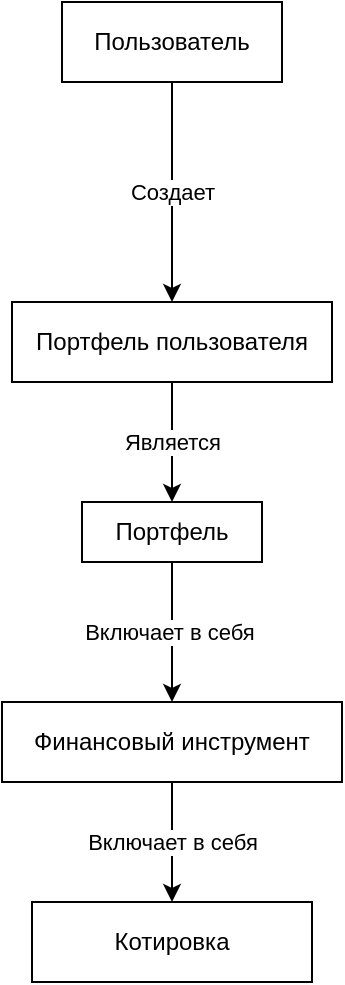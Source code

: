 <mxfile version="21.3.8" type="github">
  <diagram name="Страница 1" id="5YDnzwL6fyEWMy44GrpP">
    <mxGraphModel dx="1434" dy="707" grid="1" gridSize="10" guides="1" tooltips="1" connect="1" arrows="1" fold="1" page="1" pageScale="1" pageWidth="827" pageHeight="1169" math="0" shadow="0">
      <root>
        <mxCell id="0" />
        <mxCell id="1" parent="0" />
        <mxCell id="HTT1Jb8f-49O4zTfWvhW-9" value="Создает" style="edgeStyle=orthogonalEdgeStyle;rounded=0;orthogonalLoop=1;jettySize=auto;html=1;entryX=0.5;entryY=0;entryDx=0;entryDy=0;" parent="1" source="HTT1Jb8f-49O4zTfWvhW-1" target="HTT1Jb8f-49O4zTfWvhW-2" edge="1">
          <mxGeometry relative="1" as="geometry" />
        </mxCell>
        <mxCell id="HTT1Jb8f-49O4zTfWvhW-1" value="Пользователь" style="html=1;whiteSpace=wrap;" parent="1" vertex="1">
          <mxGeometry x="265" y="110" width="110" height="40" as="geometry" />
        </mxCell>
        <mxCell id="HTT1Jb8f-49O4zTfWvhW-11" value="Является" style="edgeStyle=orthogonalEdgeStyle;rounded=0;orthogonalLoop=1;jettySize=auto;html=1;" parent="1" source="HTT1Jb8f-49O4zTfWvhW-2" target="HTT1Jb8f-49O4zTfWvhW-3" edge="1">
          <mxGeometry relative="1" as="geometry" />
        </mxCell>
        <mxCell id="HTT1Jb8f-49O4zTfWvhW-2" value="Портфель пользователя" style="html=1;whiteSpace=wrap;" parent="1" vertex="1">
          <mxGeometry x="240" y="260" width="160" height="40" as="geometry" />
        </mxCell>
        <mxCell id="HTT1Jb8f-49O4zTfWvhW-12" value="Включает в себя&amp;nbsp;" style="edgeStyle=orthogonalEdgeStyle;rounded=0;orthogonalLoop=1;jettySize=auto;html=1;entryX=0.5;entryY=0;entryDx=0;entryDy=0;" parent="1" source="HTT1Jb8f-49O4zTfWvhW-3" target="HTT1Jb8f-49O4zTfWvhW-4" edge="1">
          <mxGeometry relative="1" as="geometry" />
        </mxCell>
        <mxCell id="HTT1Jb8f-49O4zTfWvhW-3" value="Портфель" style="html=1;whiteSpace=wrap;" parent="1" vertex="1">
          <mxGeometry x="275" y="360" width="90" height="30" as="geometry" />
        </mxCell>
        <mxCell id="HTT1Jb8f-49O4zTfWvhW-13" value="Включает в себя" style="edgeStyle=orthogonalEdgeStyle;rounded=0;orthogonalLoop=1;jettySize=auto;html=1;" parent="1" source="HTT1Jb8f-49O4zTfWvhW-4" target="HTT1Jb8f-49O4zTfWvhW-5" edge="1">
          <mxGeometry relative="1" as="geometry" />
        </mxCell>
        <mxCell id="HTT1Jb8f-49O4zTfWvhW-4" value="Финансовый инструмент" style="html=1;whiteSpace=wrap;" parent="1" vertex="1">
          <mxGeometry x="235" y="460" width="170" height="40" as="geometry" />
        </mxCell>
        <mxCell id="HTT1Jb8f-49O4zTfWvhW-5" value="Котировка" style="html=1;whiteSpace=wrap;" parent="1" vertex="1">
          <mxGeometry x="250" y="560" width="140" height="40" as="geometry" />
        </mxCell>
      </root>
    </mxGraphModel>
  </diagram>
</mxfile>
